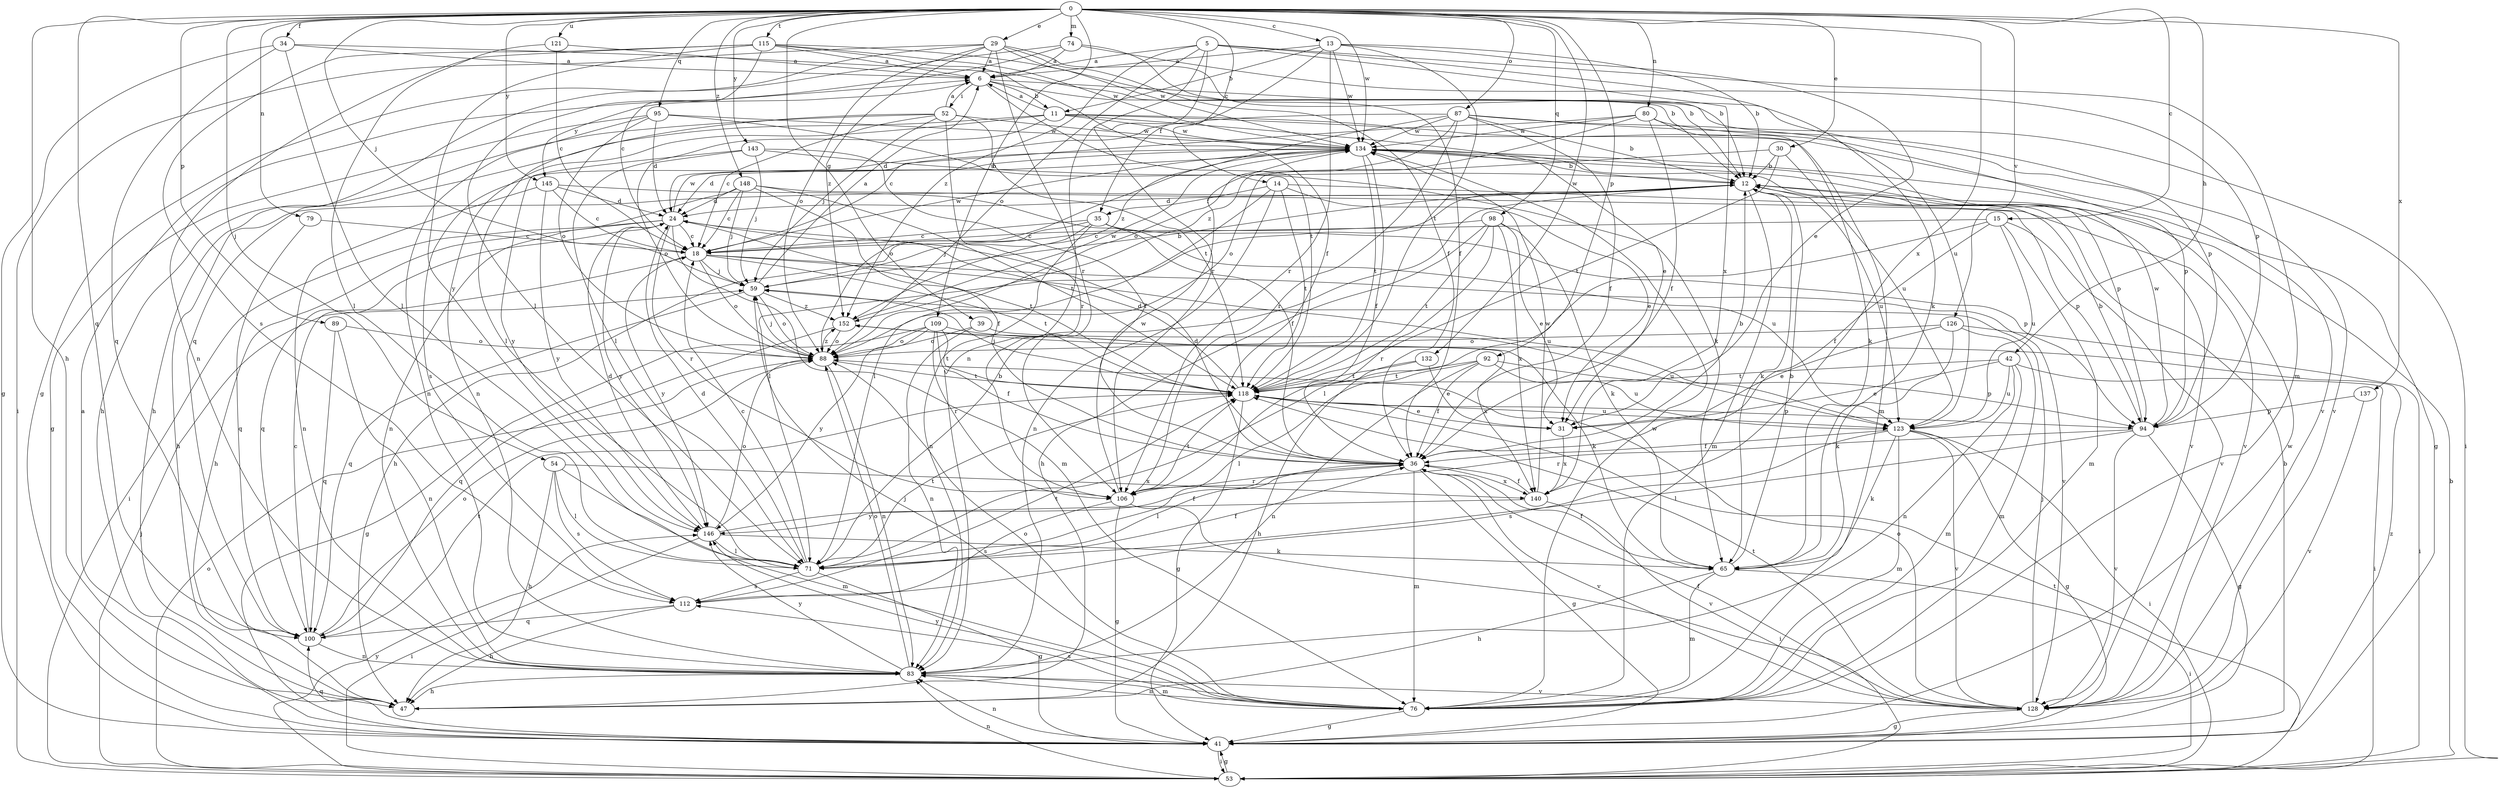 strict digraph  {
0;
5;
6;
11;
12;
13;
14;
15;
18;
24;
29;
30;
31;
34;
35;
36;
39;
41;
42;
47;
52;
53;
54;
59;
65;
71;
74;
76;
79;
80;
83;
87;
88;
89;
92;
94;
95;
98;
100;
106;
109;
112;
115;
118;
121;
123;
126;
128;
132;
134;
137;
140;
143;
145;
146;
148;
152;
0 -> 13  [label=c];
0 -> 14  [label=c];
0 -> 15  [label=c];
0 -> 29  [label=e];
0 -> 30  [label=e];
0 -> 34  [label=f];
0 -> 39  [label=g];
0 -> 42  [label=h];
0 -> 47  [label=h];
0 -> 54  [label=j];
0 -> 59  [label=j];
0 -> 74  [label=m];
0 -> 79  [label=n];
0 -> 80  [label=n];
0 -> 87  [label=o];
0 -> 89  [label=p];
0 -> 92  [label=p];
0 -> 95  [label=q];
0 -> 98  [label=q];
0 -> 100  [label=q];
0 -> 109  [label=s];
0 -> 115  [label=t];
0 -> 121  [label=u];
0 -> 126  [label=v];
0 -> 132  [label=w];
0 -> 134  [label=w];
0 -> 137  [label=x];
0 -> 140  [label=x];
0 -> 143  [label=y];
0 -> 145  [label=y];
0 -> 148  [label=z];
5 -> 6  [label=a];
5 -> 65  [label=k];
5 -> 76  [label=m];
5 -> 83  [label=n];
5 -> 88  [label=o];
5 -> 106  [label=r];
5 -> 140  [label=x];
5 -> 152  [label=z];
6 -> 11  [label=b];
6 -> 52  [label=i];
6 -> 94  [label=p];
6 -> 118  [label=t];
6 -> 123  [label=u];
6 -> 145  [label=y];
11 -> 6  [label=a];
11 -> 31  [label=e];
11 -> 47  [label=h];
11 -> 71  [label=l];
11 -> 76  [label=m];
11 -> 83  [label=n];
11 -> 128  [label=v];
11 -> 134  [label=w];
12 -> 24  [label=d];
12 -> 47  [label=h];
12 -> 65  [label=k];
12 -> 71  [label=l];
12 -> 76  [label=m];
12 -> 123  [label=u];
12 -> 128  [label=v];
13 -> 6  [label=a];
13 -> 11  [label=b];
13 -> 12  [label=b];
13 -> 31  [label=e];
13 -> 35  [label=f];
13 -> 106  [label=r];
13 -> 118  [label=t];
13 -> 134  [label=w];
14 -> 31  [label=e];
14 -> 35  [label=f];
14 -> 71  [label=l];
14 -> 83  [label=n];
14 -> 118  [label=t];
14 -> 128  [label=v];
15 -> 18  [label=c];
15 -> 36  [label=f];
15 -> 71  [label=l];
15 -> 76  [label=m];
15 -> 123  [label=u];
15 -> 128  [label=v];
18 -> 59  [label=j];
18 -> 88  [label=o];
18 -> 118  [label=t];
18 -> 123  [label=u];
18 -> 128  [label=v];
18 -> 134  [label=w];
18 -> 146  [label=y];
24 -> 18  [label=c];
24 -> 47  [label=h];
24 -> 53  [label=i];
24 -> 76  [label=m];
24 -> 100  [label=q];
24 -> 106  [label=r];
24 -> 118  [label=t];
24 -> 134  [label=w];
24 -> 146  [label=y];
29 -> 6  [label=a];
29 -> 12  [label=b];
29 -> 36  [label=f];
29 -> 41  [label=g];
29 -> 53  [label=i];
29 -> 88  [label=o];
29 -> 106  [label=r];
29 -> 134  [label=w];
29 -> 152  [label=z];
30 -> 12  [label=b];
30 -> 88  [label=o];
30 -> 118  [label=t];
30 -> 123  [label=u];
31 -> 140  [label=x];
34 -> 6  [label=a];
34 -> 12  [label=b];
34 -> 41  [label=g];
34 -> 71  [label=l];
34 -> 100  [label=q];
35 -> 18  [label=c];
35 -> 47  [label=h];
35 -> 59  [label=j];
35 -> 83  [label=n];
35 -> 94  [label=p];
35 -> 123  [label=u];
36 -> 12  [label=b];
36 -> 24  [label=d];
36 -> 41  [label=g];
36 -> 71  [label=l];
36 -> 76  [label=m];
36 -> 106  [label=r];
36 -> 128  [label=v];
36 -> 140  [label=x];
39 -> 83  [label=n];
39 -> 88  [label=o];
39 -> 123  [label=u];
41 -> 6  [label=a];
41 -> 12  [label=b];
41 -> 53  [label=i];
41 -> 83  [label=n];
41 -> 100  [label=q];
41 -> 134  [label=w];
41 -> 152  [label=z];
42 -> 31  [label=e];
42 -> 53  [label=i];
42 -> 76  [label=m];
42 -> 83  [label=n];
42 -> 118  [label=t];
42 -> 123  [label=u];
52 -> 6  [label=a];
52 -> 18  [label=c];
52 -> 47  [label=h];
52 -> 59  [label=j];
52 -> 71  [label=l];
52 -> 106  [label=r];
52 -> 118  [label=t];
52 -> 134  [label=w];
53 -> 12  [label=b];
53 -> 41  [label=g];
53 -> 59  [label=j];
53 -> 83  [label=n];
53 -> 88  [label=o];
53 -> 118  [label=t];
53 -> 146  [label=y];
54 -> 47  [label=h];
54 -> 71  [label=l];
54 -> 76  [label=m];
54 -> 112  [label=s];
54 -> 140  [label=x];
59 -> 6  [label=a];
59 -> 12  [label=b];
59 -> 88  [label=o];
59 -> 100  [label=q];
59 -> 152  [label=z];
65 -> 12  [label=b];
65 -> 36  [label=f];
65 -> 47  [label=h];
65 -> 53  [label=i];
65 -> 76  [label=m];
71 -> 12  [label=b];
71 -> 18  [label=c];
71 -> 24  [label=d];
71 -> 36  [label=f];
71 -> 41  [label=g];
71 -> 112  [label=s];
71 -> 118  [label=t];
74 -> 6  [label=a];
74 -> 36  [label=f];
74 -> 71  [label=l];
74 -> 94  [label=p];
74 -> 100  [label=q];
76 -> 41  [label=g];
76 -> 59  [label=j];
76 -> 83  [label=n];
76 -> 88  [label=o];
76 -> 112  [label=s];
76 -> 134  [label=w];
76 -> 146  [label=y];
79 -> 18  [label=c];
79 -> 100  [label=q];
80 -> 18  [label=c];
80 -> 36  [label=f];
80 -> 65  [label=k];
80 -> 94  [label=p];
80 -> 134  [label=w];
80 -> 152  [label=z];
83 -> 47  [label=h];
83 -> 76  [label=m];
83 -> 88  [label=o];
83 -> 128  [label=v];
83 -> 146  [label=y];
87 -> 12  [label=b];
87 -> 24  [label=d];
87 -> 36  [label=f];
87 -> 53  [label=i];
87 -> 88  [label=o];
87 -> 106  [label=r];
87 -> 128  [label=v];
87 -> 134  [label=w];
87 -> 152  [label=z];
88 -> 59  [label=j];
88 -> 83  [label=n];
88 -> 118  [label=t];
88 -> 152  [label=z];
89 -> 83  [label=n];
89 -> 88  [label=o];
89 -> 100  [label=q];
92 -> 36  [label=f];
92 -> 71  [label=l];
92 -> 83  [label=n];
92 -> 94  [label=p];
92 -> 118  [label=t];
92 -> 123  [label=u];
94 -> 12  [label=b];
94 -> 41  [label=g];
94 -> 71  [label=l];
94 -> 106  [label=r];
94 -> 128  [label=v];
94 -> 134  [label=w];
95 -> 24  [label=d];
95 -> 41  [label=g];
95 -> 65  [label=k];
95 -> 83  [label=n];
95 -> 88  [label=o];
95 -> 134  [label=w];
98 -> 18  [label=c];
98 -> 31  [label=e];
98 -> 47  [label=h];
98 -> 65  [label=k];
98 -> 106  [label=r];
98 -> 118  [label=t];
98 -> 140  [label=x];
100 -> 18  [label=c];
100 -> 83  [label=n];
100 -> 88  [label=o];
100 -> 118  [label=t];
106 -> 41  [label=g];
106 -> 53  [label=i];
106 -> 112  [label=s];
106 -> 118  [label=t];
106 -> 134  [label=w];
109 -> 36  [label=f];
109 -> 41  [label=g];
109 -> 65  [label=k];
109 -> 88  [label=o];
109 -> 106  [label=r];
109 -> 118  [label=t];
109 -> 146  [label=y];
112 -> 47  [label=h];
112 -> 100  [label=q];
112 -> 118  [label=t];
115 -> 6  [label=a];
115 -> 12  [label=b];
115 -> 18  [label=c];
115 -> 36  [label=f];
115 -> 83  [label=n];
115 -> 112  [label=s];
115 -> 134  [label=w];
115 -> 146  [label=y];
118 -> 24  [label=d];
118 -> 31  [label=e];
118 -> 41  [label=g];
118 -> 59  [label=j];
118 -> 94  [label=p];
118 -> 123  [label=u];
121 -> 6  [label=a];
121 -> 18  [label=c];
121 -> 71  [label=l];
123 -> 36  [label=f];
123 -> 41  [label=g];
123 -> 53  [label=i];
123 -> 65  [label=k];
123 -> 76  [label=m];
123 -> 112  [label=s];
123 -> 128  [label=v];
126 -> 31  [label=e];
126 -> 53  [label=i];
126 -> 65  [label=k];
126 -> 76  [label=m];
126 -> 88  [label=o];
128 -> 36  [label=f];
128 -> 41  [label=g];
128 -> 59  [label=j];
128 -> 88  [label=o];
128 -> 118  [label=t];
132 -> 31  [label=e];
132 -> 47  [label=h];
132 -> 118  [label=t];
134 -> 12  [label=b];
134 -> 24  [label=d];
134 -> 36  [label=f];
134 -> 41  [label=g];
134 -> 88  [label=o];
134 -> 94  [label=p];
134 -> 112  [label=s];
134 -> 118  [label=t];
137 -> 94  [label=p];
137 -> 128  [label=v];
140 -> 36  [label=f];
140 -> 128  [label=v];
140 -> 134  [label=w];
140 -> 146  [label=y];
143 -> 12  [label=b];
143 -> 36  [label=f];
143 -> 59  [label=j];
143 -> 88  [label=o];
143 -> 146  [label=y];
145 -> 18  [label=c];
145 -> 24  [label=d];
145 -> 36  [label=f];
145 -> 83  [label=n];
145 -> 146  [label=y];
146 -> 24  [label=d];
146 -> 36  [label=f];
146 -> 53  [label=i];
146 -> 65  [label=k];
146 -> 71  [label=l];
146 -> 88  [label=o];
148 -> 18  [label=c];
148 -> 24  [label=d];
148 -> 36  [label=f];
148 -> 59  [label=j];
148 -> 83  [label=n];
148 -> 94  [label=p];
148 -> 118  [label=t];
152 -> 88  [label=o];
152 -> 100  [label=q];
152 -> 134  [label=w];
152 -> 140  [label=x];
}
